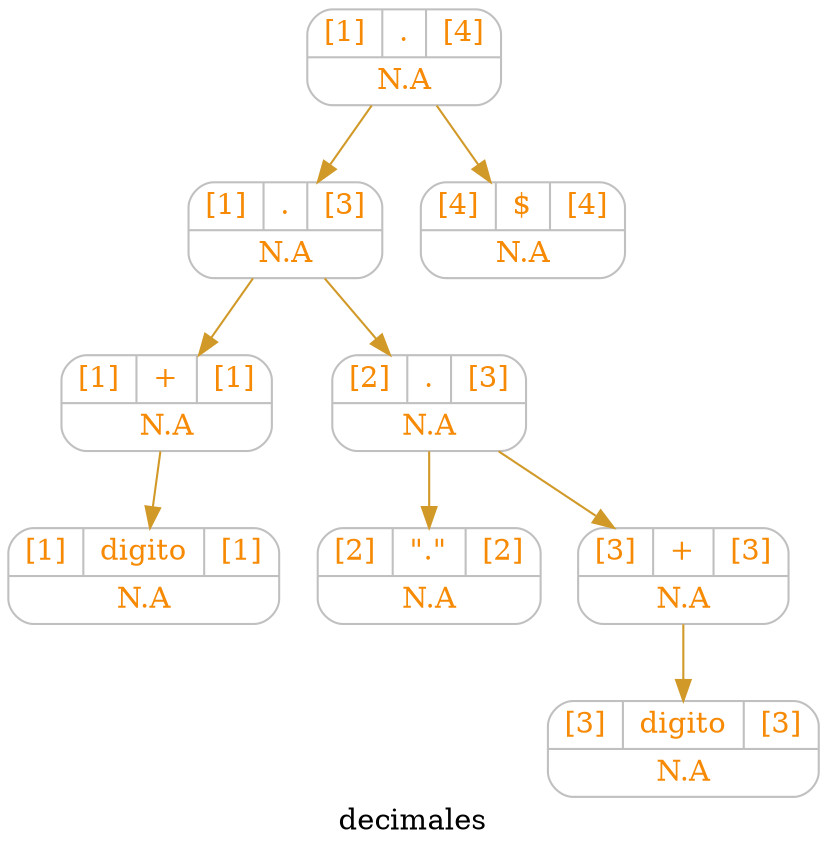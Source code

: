 digraph structs {

node[shape=Mrecord color=gray fontcolor="#f78a05"];
label ="decimales"
edge[color="#d19928"];
struct624254225[label="{{[1]|<here>.|[4]}|N.A}"];
    struct624254225->struct1066423291
struct1066423291[label="{{[1]|<here>.|[3]}|N.A}"];
    struct1066423291->struct888731016
struct888731016[label="{{[1]|<here>+|[1]}|N.A}"];
    struct888731016->struct1877201028
struct1877201028[label="{{[1]|<here>digito|[1]}|N.A}"];
    struct1066423291->struct1613874620
struct1613874620[label="{{[2]|<here>.|[3]}|N.A}"];
    struct1613874620->struct1560501706
struct1560501706[label="{{[2]|<here>\".\"|[2]}|N.A}"];
    struct1613874620->struct782542679
struct782542679[label="{{[3]|<here>+|[3]}|N.A}"];
    struct782542679->struct1597126135
struct1597126135[label="{{[3]|<here>digito|[3]}|N.A}"];
    struct624254225->struct826283912
struct826283912[label="{{[4]|<here>$|[4]}|N.A}"];

}